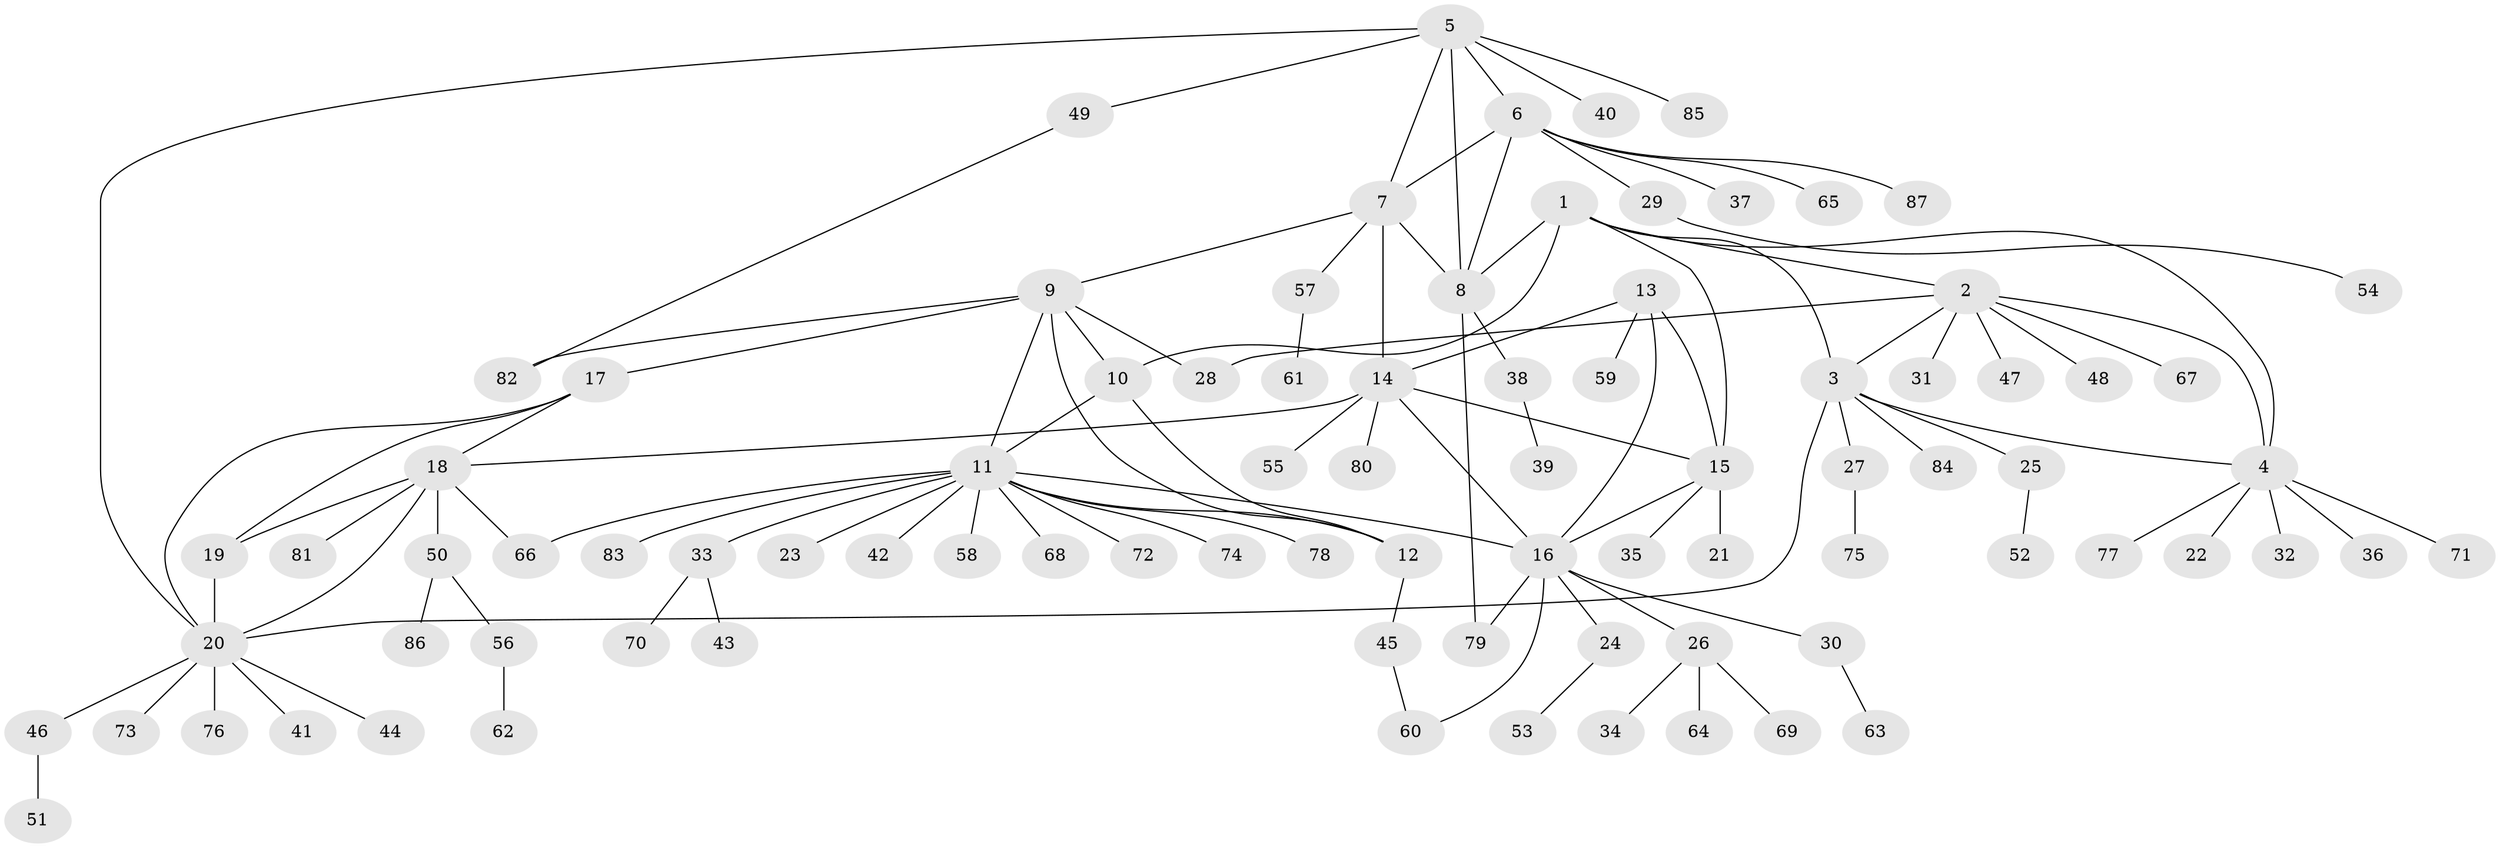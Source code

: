 // coarse degree distribution, {5: 0.07692307692307693, 2: 0.038461538461538464, 1: 0.7307692307692307, 3: 0.038461538461538464, 4: 0.07692307692307693, 16: 0.038461538461538464}
// Generated by graph-tools (version 1.1) at 2025/57/03/04/25 21:57:14]
// undirected, 87 vertices, 112 edges
graph export_dot {
graph [start="1"]
  node [color=gray90,style=filled];
  1;
  2;
  3;
  4;
  5;
  6;
  7;
  8;
  9;
  10;
  11;
  12;
  13;
  14;
  15;
  16;
  17;
  18;
  19;
  20;
  21;
  22;
  23;
  24;
  25;
  26;
  27;
  28;
  29;
  30;
  31;
  32;
  33;
  34;
  35;
  36;
  37;
  38;
  39;
  40;
  41;
  42;
  43;
  44;
  45;
  46;
  47;
  48;
  49;
  50;
  51;
  52;
  53;
  54;
  55;
  56;
  57;
  58;
  59;
  60;
  61;
  62;
  63;
  64;
  65;
  66;
  67;
  68;
  69;
  70;
  71;
  72;
  73;
  74;
  75;
  76;
  77;
  78;
  79;
  80;
  81;
  82;
  83;
  84;
  85;
  86;
  87;
  1 -- 2;
  1 -- 3;
  1 -- 4;
  1 -- 8;
  1 -- 10;
  1 -- 15;
  2 -- 3;
  2 -- 4;
  2 -- 28;
  2 -- 31;
  2 -- 47;
  2 -- 48;
  2 -- 67;
  3 -- 4;
  3 -- 20;
  3 -- 25;
  3 -- 27;
  3 -- 84;
  4 -- 22;
  4 -- 32;
  4 -- 36;
  4 -- 71;
  4 -- 77;
  5 -- 6;
  5 -- 7;
  5 -- 8;
  5 -- 20;
  5 -- 40;
  5 -- 49;
  5 -- 85;
  6 -- 7;
  6 -- 8;
  6 -- 29;
  6 -- 37;
  6 -- 65;
  6 -- 87;
  7 -- 8;
  7 -- 9;
  7 -- 14;
  7 -- 57;
  8 -- 38;
  8 -- 79;
  9 -- 10;
  9 -- 11;
  9 -- 12;
  9 -- 17;
  9 -- 28;
  9 -- 82;
  10 -- 11;
  10 -- 12;
  11 -- 12;
  11 -- 16;
  11 -- 23;
  11 -- 33;
  11 -- 42;
  11 -- 58;
  11 -- 66;
  11 -- 68;
  11 -- 72;
  11 -- 74;
  11 -- 78;
  11 -- 83;
  12 -- 45;
  13 -- 14;
  13 -- 15;
  13 -- 16;
  13 -- 59;
  14 -- 15;
  14 -- 16;
  14 -- 18;
  14 -- 55;
  14 -- 80;
  15 -- 16;
  15 -- 21;
  15 -- 35;
  16 -- 24;
  16 -- 26;
  16 -- 30;
  16 -- 60;
  16 -- 79;
  17 -- 18;
  17 -- 19;
  17 -- 20;
  18 -- 19;
  18 -- 20;
  18 -- 50;
  18 -- 66;
  18 -- 81;
  19 -- 20;
  20 -- 41;
  20 -- 44;
  20 -- 46;
  20 -- 73;
  20 -- 76;
  24 -- 53;
  25 -- 52;
  26 -- 34;
  26 -- 64;
  26 -- 69;
  27 -- 75;
  29 -- 54;
  30 -- 63;
  33 -- 43;
  33 -- 70;
  38 -- 39;
  45 -- 60;
  46 -- 51;
  49 -- 82;
  50 -- 56;
  50 -- 86;
  56 -- 62;
  57 -- 61;
}
